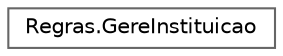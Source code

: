 digraph "Graphical Class Hierarchy"
{
 // LATEX_PDF_SIZE
  bgcolor="transparent";
  edge [fontname=Helvetica,fontsize=10,labelfontname=Helvetica,labelfontsize=10];
  node [fontname=Helvetica,fontsize=10,shape=box,height=0.2,width=0.4];
  rankdir="LR";
  Node0 [id="Node000000",label="Regras.GereInstituicao",height=0.2,width=0.4,color="grey40", fillcolor="white", style="filled",URL="$class_regras_1_1_gere_instituicao.html",tooltip="Class que tem como objetivo gerir a instituicao."];
}
